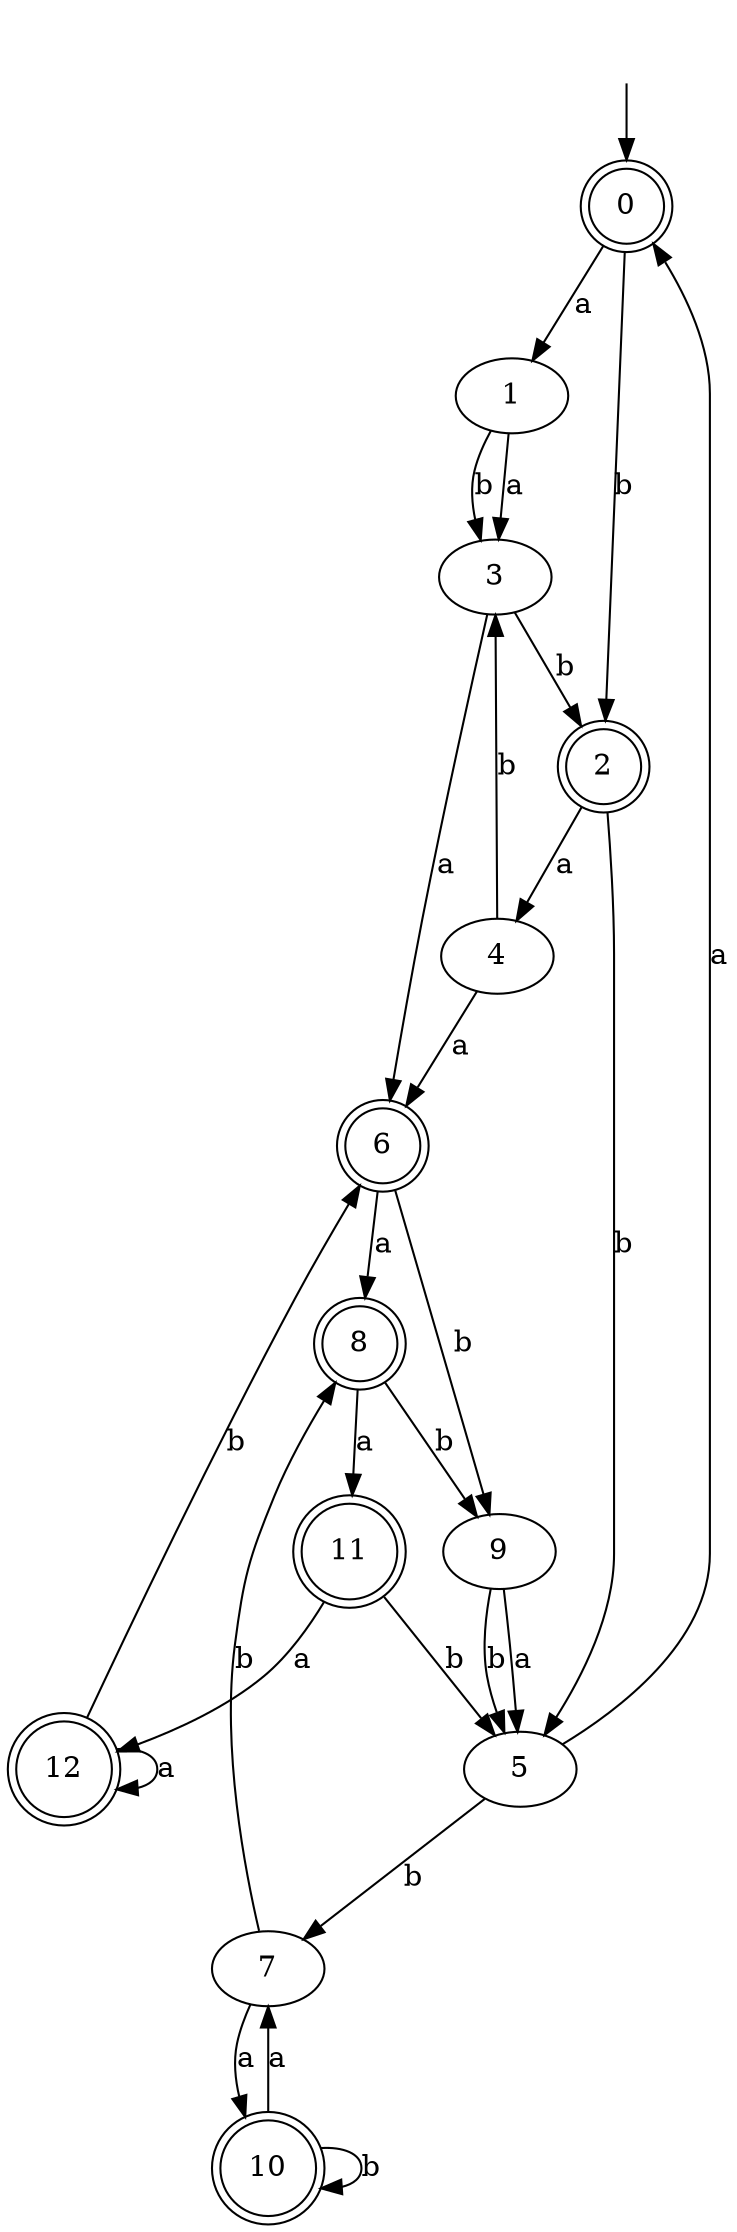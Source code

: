 digraph RandomDFA {
  __start0 [label="", shape=none];
  __start0 -> 0 [label=""];
  0 [shape=circle] [shape=doublecircle]
  0 -> 1 [label="a"]
  0 -> 2 [label="b"]
  1
  1 -> 3 [label="a"]
  1 -> 3 [label="b"]
  2 [shape=doublecircle]
  2 -> 4 [label="a"]
  2 -> 5 [label="b"]
  3
  3 -> 6 [label="a"]
  3 -> 2 [label="b"]
  4
  4 -> 6 [label="a"]
  4 -> 3 [label="b"]
  5
  5 -> 0 [label="a"]
  5 -> 7 [label="b"]
  6 [shape=doublecircle]
  6 -> 8 [label="a"]
  6 -> 9 [label="b"]
  7
  7 -> 10 [label="a"]
  7 -> 8 [label="b"]
  8 [shape=doublecircle]
  8 -> 11 [label="a"]
  8 -> 9 [label="b"]
  9
  9 -> 5 [label="a"]
  9 -> 5 [label="b"]
  10 [shape=doublecircle]
  10 -> 7 [label="a"]
  10 -> 10 [label="b"]
  11 [shape=doublecircle]
  11 -> 12 [label="a"]
  11 -> 5 [label="b"]
  12 [shape=doublecircle]
  12 -> 12 [label="a"]
  12 -> 6 [label="b"]
}
